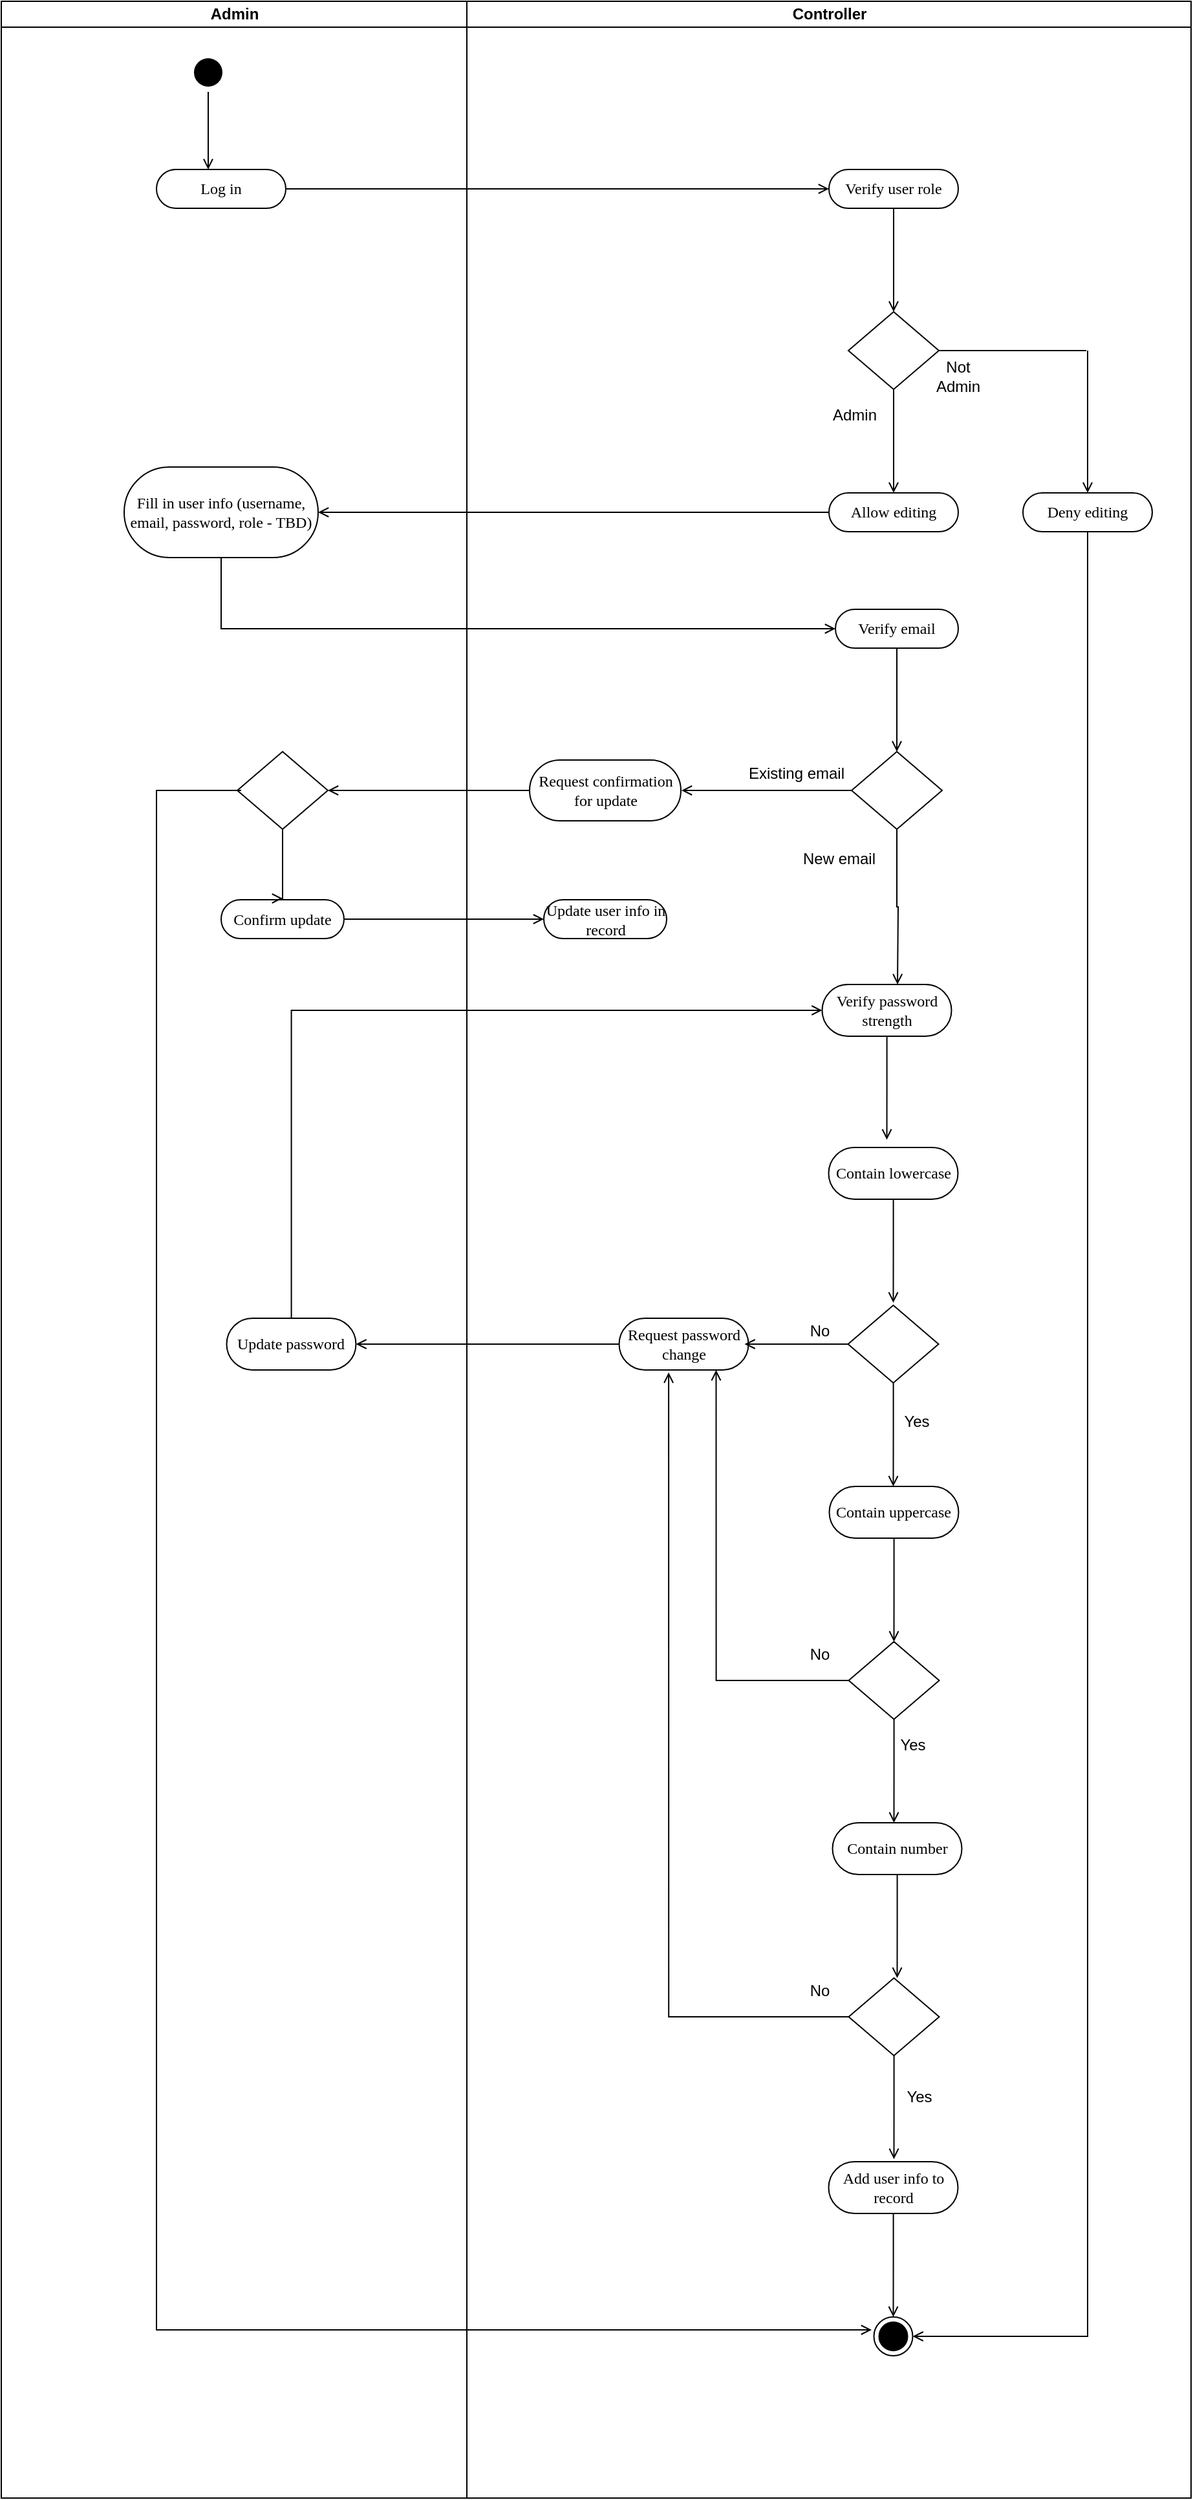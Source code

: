 <mxfile version="13.7.5" type="device"><diagram id="-Gb5QpNLT0Vc4mODxd_h" name="Page-1"><mxGraphModel dx="1038" dy="580" grid="1" gridSize="10" guides="1" tooltips="1" connect="1" arrows="1" fold="1" page="1" pageScale="1" pageWidth="850" pageHeight="1100" math="0" shadow="0"><root><mxCell id="0"/><mxCell id="1" parent="0"/><mxCell id="fuQmgK-MwJ8_AEL-iyBa-72" value="" style="swimlane;html=1;childLayout=stackLayout;startSize=0;rounded=0;shadow=0;comic=0;labelBackgroundColor=none;strokeWidth=1;fontFamily=Verdana;fontSize=12;align=center;" vertex="1" parent="1"><mxGeometry x="80" y="30" width="920" height="1930" as="geometry"/></mxCell><mxCell id="fuQmgK-MwJ8_AEL-iyBa-73" style="edgeStyle=none;rounded=0;html=1;labelBackgroundColor=none;startArrow=none;startFill=0;startSize=5;endArrow=classicThin;endFill=1;endSize=5;jettySize=auto;orthogonalLoop=1;strokeWidth=1;fontFamily=Verdana;fontSize=12" edge="1" parent="fuQmgK-MwJ8_AEL-iyBa-72"><mxGeometry relative="1" as="geometry"><mxPoint x="180" y="363.043" as="sourcePoint"/></mxGeometry></mxCell><mxCell id="fuQmgK-MwJ8_AEL-iyBa-183" value="" style="edgeStyle=orthogonalEdgeStyle;rounded=0;orthogonalLoop=1;jettySize=auto;html=1;endArrow=open;endFill=0;" edge="1" parent="fuQmgK-MwJ8_AEL-iyBa-72" source="fuQmgK-MwJ8_AEL-iyBa-181" target="fuQmgK-MwJ8_AEL-iyBa-182"><mxGeometry relative="1" as="geometry"/></mxCell><mxCell id="fuQmgK-MwJ8_AEL-iyBa-81" value="Admin" style="swimlane;html=1;startSize=20;" vertex="1" parent="fuQmgK-MwJ8_AEL-iyBa-72"><mxGeometry width="360" height="1930" as="geometry"><mxRectangle width="30" height="1880" as="alternateBounds"/></mxGeometry></mxCell><mxCell id="fuQmgK-MwJ8_AEL-iyBa-196" value="Fill in user info (username, email, password, role - TBD)" style="rounded=1;whiteSpace=wrap;html=1;shadow=0;comic=0;labelBackgroundColor=none;strokeWidth=1;fontFamily=Verdana;fontSize=12;align=center;arcSize=50;" vertex="1" parent="fuQmgK-MwJ8_AEL-iyBa-81"><mxGeometry x="95" y="360" width="150" height="70" as="geometry"/></mxCell><mxCell id="fuQmgK-MwJ8_AEL-iyBa-202" value="" style="group" vertex="1" connectable="0" parent="fuQmgK-MwJ8_AEL-iyBa-81"><mxGeometry x="120" y="130" width="100" height="30" as="geometry"/></mxCell><mxCell id="fuQmgK-MwJ8_AEL-iyBa-200" value="" style="group" vertex="1" connectable="0" parent="fuQmgK-MwJ8_AEL-iyBa-202"><mxGeometry width="100" height="30" as="geometry"/></mxCell><mxCell id="fuQmgK-MwJ8_AEL-iyBa-199" value="" style="group" vertex="1" connectable="0" parent="fuQmgK-MwJ8_AEL-iyBa-200"><mxGeometry width="100" height="30" as="geometry"/></mxCell><mxCell id="fuQmgK-MwJ8_AEL-iyBa-181" value="Log in" style="rounded=1;whiteSpace=wrap;html=1;shadow=0;comic=0;labelBackgroundColor=none;strokeWidth=1;fontFamily=Verdana;fontSize=12;align=center;arcSize=50;" vertex="1" parent="fuQmgK-MwJ8_AEL-iyBa-199"><mxGeometry width="100" height="30" as="geometry"/></mxCell><mxCell id="fuQmgK-MwJ8_AEL-iyBa-83" value="" style="ellipse;html=1;shape=startState;fillColor=#000000;strokeColor=none;" vertex="1" parent="fuQmgK-MwJ8_AEL-iyBa-81"><mxGeometry x="145" y="40" width="30" height="30" as="geometry"/></mxCell><mxCell id="fuQmgK-MwJ8_AEL-iyBa-197" value="" style="edgeStyle=orthogonalEdgeStyle;rounded=0;orthogonalLoop=1;jettySize=auto;html=1;endArrow=open;endFill=0;" edge="1" parent="fuQmgK-MwJ8_AEL-iyBa-72" source="fuQmgK-MwJ8_AEL-iyBa-190" target="fuQmgK-MwJ8_AEL-iyBa-196"><mxGeometry relative="1" as="geometry"/></mxCell><mxCell id="fuQmgK-MwJ8_AEL-iyBa-206" value="" style="edgeStyle=orthogonalEdgeStyle;rounded=0;orthogonalLoop=1;jettySize=auto;html=1;endArrow=open;endFill=0;" edge="1" parent="fuQmgK-MwJ8_AEL-iyBa-72" source="fuQmgK-MwJ8_AEL-iyBa-196" target="fuQmgK-MwJ8_AEL-iyBa-205"><mxGeometry relative="1" as="geometry"><Array as="points"><mxPoint x="170" y="485"/></Array></mxGeometry></mxCell><mxCell id="fuQmgK-MwJ8_AEL-iyBa-109" value="Controller" style="swimlane;html=1;startSize=20;" vertex="1" parent="fuQmgK-MwJ8_AEL-iyBa-72"><mxGeometry x="360" width="560" height="1930" as="geometry"/></mxCell><mxCell id="fuQmgK-MwJ8_AEL-iyBa-223" value="" style="rhombus;whiteSpace=wrap;html=1;" vertex="1" parent="fuQmgK-MwJ8_AEL-iyBa-109"><mxGeometry x="-177.5" y="580" width="70" height="60" as="geometry"/></mxCell><mxCell id="fuQmgK-MwJ8_AEL-iyBa-229" value="" style="group" vertex="1" connectable="0" parent="fuQmgK-MwJ8_AEL-iyBa-109"><mxGeometry x="-190" y="693.5" width="95" height="31" as="geometry"/></mxCell><mxCell id="fuQmgK-MwJ8_AEL-iyBa-227" value="Confirm update" style="rounded=1;whiteSpace=wrap;html=1;shadow=0;comic=0;labelBackgroundColor=none;strokeWidth=1;fontFamily=Verdana;fontSize=12;align=center;arcSize=50;" vertex="1" parent="fuQmgK-MwJ8_AEL-iyBa-229"><mxGeometry y="1" width="95" height="30" as="geometry"/></mxCell><mxCell id="fuQmgK-MwJ8_AEL-iyBa-226" value="" style="edgeStyle=orthogonalEdgeStyle;rounded=0;orthogonalLoop=1;jettySize=auto;html=1;endArrow=open;endFill=0;" edge="1" parent="fuQmgK-MwJ8_AEL-iyBa-229"><mxGeometry relative="1" as="geometry"><mxPoint x="47.5" y="-53.5" as="sourcePoint"/><mxPoint x="47.5" as="targetPoint"/><Array as="points"><mxPoint x="47.5"/><mxPoint x="46.5" y="20"/></Array></mxGeometry></mxCell><mxCell id="fuQmgK-MwJ8_AEL-iyBa-231" value="" style="edgeStyle=orthogonalEdgeStyle;rounded=0;orthogonalLoop=1;jettySize=auto;html=1;endArrow=open;endFill=0;" edge="1" parent="fuQmgK-MwJ8_AEL-iyBa-109" source="fuQmgK-MwJ8_AEL-iyBa-227" target="fuQmgK-MwJ8_AEL-iyBa-230"><mxGeometry relative="1" as="geometry"/></mxCell><mxCell id="fuQmgK-MwJ8_AEL-iyBa-222" value="" style="edgeStyle=orthogonalEdgeStyle;rounded=0;orthogonalLoop=1;jettySize=auto;html=1;endArrow=open;endFill=0;entryX=1;entryY=0.5;entryDx=0;entryDy=0;" edge="1" parent="fuQmgK-MwJ8_AEL-iyBa-109" source="fuQmgK-MwJ8_AEL-iyBa-219" target="fuQmgK-MwJ8_AEL-iyBa-223"><mxGeometry relative="1" as="geometry"><mxPoint x="-134.5" y="610" as="targetPoint"/></mxGeometry></mxCell><mxCell id="fuQmgK-MwJ8_AEL-iyBa-219" value="Request confirmation for update" style="rounded=1;whiteSpace=wrap;html=1;shadow=0;comic=0;labelBackgroundColor=none;strokeWidth=1;fontFamily=Verdana;fontSize=12;align=center;arcSize=50;" vertex="1" parent="fuQmgK-MwJ8_AEL-iyBa-109"><mxGeometry x="48.5" y="586.5" width="117" height="47" as="geometry"/></mxCell><mxCell id="fuQmgK-MwJ8_AEL-iyBa-230" value="Update user info in record" style="rounded=1;whiteSpace=wrap;html=1;shadow=0;comic=0;labelBackgroundColor=none;strokeWidth=1;fontFamily=Verdana;fontSize=12;align=center;arcSize=50;" vertex="1" parent="fuQmgK-MwJ8_AEL-iyBa-109"><mxGeometry x="59.5" y="694.5" width="95" height="30" as="geometry"/></mxCell><mxCell id="fuQmgK-MwJ8_AEL-iyBa-280" value="Existing email" style="text;html=1;strokeColor=none;fillColor=none;align=center;verticalAlign=middle;whiteSpace=wrap;rounded=0;" vertex="1" parent="fuQmgK-MwJ8_AEL-iyBa-109"><mxGeometry x="215" y="586.5" width="80" height="20" as="geometry"/></mxCell><mxCell id="fuQmgK-MwJ8_AEL-iyBa-254" value="Update password" style="rounded=1;whiteSpace=wrap;html=1;shadow=0;comic=0;labelBackgroundColor=none;strokeWidth=1;fontFamily=Verdana;fontSize=12;align=center;arcSize=50;" vertex="1" parent="fuQmgK-MwJ8_AEL-iyBa-109"><mxGeometry x="-185.75" y="1018" width="100" height="40" as="geometry"/></mxCell><mxCell id="fuQmgK-MwJ8_AEL-iyBa-255" value="" style="edgeStyle=orthogonalEdgeStyle;rounded=0;orthogonalLoop=1;jettySize=auto;html=1;endArrow=open;endFill=0;" edge="1" parent="fuQmgK-MwJ8_AEL-iyBa-109" source="fuQmgK-MwJ8_AEL-iyBa-253" target="fuQmgK-MwJ8_AEL-iyBa-254"><mxGeometry relative="1" as="geometry"/></mxCell><mxCell id="fuQmgK-MwJ8_AEL-iyBa-253" value="Request password change" style="rounded=1;whiteSpace=wrap;html=1;shadow=0;comic=0;labelBackgroundColor=none;strokeWidth=1;fontFamily=Verdana;fontSize=12;align=center;arcSize=50;" vertex="1" parent="fuQmgK-MwJ8_AEL-iyBa-109"><mxGeometry x="117.75" y="1018" width="100" height="40" as="geometry"/></mxCell><mxCell id="fuQmgK-MwJ8_AEL-iyBa-279" value="No" style="text;html=1;strokeColor=none;fillColor=none;align=center;verticalAlign=middle;whiteSpace=wrap;rounded=0;" vertex="1" parent="fuQmgK-MwJ8_AEL-iyBa-109"><mxGeometry x="252.75" y="1268" width="40" height="20" as="geometry"/></mxCell><mxCell id="fuQmgK-MwJ8_AEL-iyBa-277" value="No" style="text;html=1;strokeColor=none;fillColor=none;align=center;verticalAlign=middle;whiteSpace=wrap;rounded=0;" vertex="1" parent="fuQmgK-MwJ8_AEL-iyBa-109"><mxGeometry x="252.75" y="1528" width="40" height="20" as="geometry"/></mxCell><mxCell id="fuQmgK-MwJ8_AEL-iyBa-278" value="No" style="text;html=1;strokeColor=none;fillColor=none;align=center;verticalAlign=middle;whiteSpace=wrap;rounded=0;" vertex="1" parent="fuQmgK-MwJ8_AEL-iyBa-109"><mxGeometry x="252.75" y="1018" width="40" height="20" as="geometry"/></mxCell><mxCell id="fuQmgK-MwJ8_AEL-iyBa-268" value="" style="edgeStyle=orthogonalEdgeStyle;rounded=0;orthogonalLoop=1;jettySize=auto;html=1;endArrow=open;endFill=0;entryX=0.75;entryY=1;entryDx=0;entryDy=0;" edge="1" parent="fuQmgK-MwJ8_AEL-iyBa-109" source="fuQmgK-MwJ8_AEL-iyBa-264" target="fuQmgK-MwJ8_AEL-iyBa-253"><mxGeometry relative="1" as="geometry"><mxPoint x="215.25" y="1298" as="targetPoint"/></mxGeometry></mxCell><mxCell id="fuQmgK-MwJ8_AEL-iyBa-273" value="" style="edgeStyle=orthogonalEdgeStyle;rounded=0;orthogonalLoop=1;jettySize=auto;html=1;endArrow=open;endFill=0;entryX=0.383;entryY=1.047;entryDx=0;entryDy=0;entryPerimeter=0;" edge="1" parent="fuQmgK-MwJ8_AEL-iyBa-109" target="fuQmgK-MwJ8_AEL-iyBa-253"><mxGeometry relative="1" as="geometry"><mxPoint x="297.75" y="1558" as="sourcePoint"/><mxPoint x="217.75" y="1558" as="targetPoint"/><Array as="points"><mxPoint x="156" y="1558"/></Array></mxGeometry></mxCell><mxCell id="fuQmgK-MwJ8_AEL-iyBa-240" value="" style="edgeStyle=orthogonalEdgeStyle;rounded=0;orthogonalLoop=1;jettySize=auto;html=1;endArrow=open;endFill=0;" edge="1" parent="fuQmgK-MwJ8_AEL-iyBa-109" source="fuQmgK-MwJ8_AEL-iyBa-237"><mxGeometry relative="1" as="geometry"><mxPoint x="324.75" y="880.0" as="targetPoint"/></mxGeometry></mxCell><mxCell id="fuQmgK-MwJ8_AEL-iyBa-250" value="" style="edgeStyle=orthogonalEdgeStyle;rounded=0;orthogonalLoop=1;jettySize=auto;html=1;endArrow=open;endFill=0;" edge="1" parent="fuQmgK-MwJ8_AEL-iyBa-109" source="fuQmgK-MwJ8_AEL-iyBa-245"><mxGeometry relative="1" as="geometry"><mxPoint x="329.75" y="1006" as="targetPoint"/></mxGeometry></mxCell><mxCell id="fuQmgK-MwJ8_AEL-iyBa-252" value="" style="edgeStyle=orthogonalEdgeStyle;rounded=0;orthogonalLoop=1;jettySize=auto;html=1;endArrow=open;endFill=0;" edge="1" parent="fuQmgK-MwJ8_AEL-iyBa-109" source="fuQmgK-MwJ8_AEL-iyBa-248"><mxGeometry relative="1" as="geometry"><mxPoint x="214.75" y="1038" as="targetPoint"/></mxGeometry></mxCell><mxCell id="fuQmgK-MwJ8_AEL-iyBa-257" value="" style="edgeStyle=orthogonalEdgeStyle;rounded=0;orthogonalLoop=1;jettySize=auto;html=1;endArrow=open;endFill=0;entryX=0;entryY=0.5;entryDx=0;entryDy=0;" edge="1" parent="fuQmgK-MwJ8_AEL-iyBa-109" source="fuQmgK-MwJ8_AEL-iyBa-254" target="fuQmgK-MwJ8_AEL-iyBa-237"><mxGeometry relative="1" as="geometry"><mxPoint x="-135.75" y="938" as="targetPoint"/><Array as="points"><mxPoint x="-135.25" y="780"/></Array></mxGeometry></mxCell><mxCell id="fuQmgK-MwJ8_AEL-iyBa-261" value="" style="edgeStyle=orthogonalEdgeStyle;rounded=0;orthogonalLoop=1;jettySize=auto;html=1;endArrow=open;endFill=0;" edge="1" parent="fuQmgK-MwJ8_AEL-iyBa-109" source="fuQmgK-MwJ8_AEL-iyBa-248"><mxGeometry relative="1" as="geometry"><mxPoint x="329.75" y="1148" as="targetPoint"/></mxGeometry></mxCell><mxCell id="fuQmgK-MwJ8_AEL-iyBa-263" value="" style="edgeStyle=orthogonalEdgeStyle;rounded=0;orthogonalLoop=1;jettySize=auto;html=1;endArrow=open;endFill=0;" edge="1" parent="fuQmgK-MwJ8_AEL-iyBa-109" source="fuQmgK-MwJ8_AEL-iyBa-246"><mxGeometry relative="1" as="geometry"><mxPoint x="330.25" y="1268" as="targetPoint"/></mxGeometry></mxCell><mxCell id="fuQmgK-MwJ8_AEL-iyBa-266" value="" style="edgeStyle=orthogonalEdgeStyle;rounded=0;orthogonalLoop=1;jettySize=auto;html=1;endArrow=open;endFill=0;" edge="1" parent="fuQmgK-MwJ8_AEL-iyBa-109" source="fuQmgK-MwJ8_AEL-iyBa-264"><mxGeometry relative="1" as="geometry"><mxPoint x="330.25" y="1408" as="targetPoint"/></mxGeometry></mxCell><mxCell id="fuQmgK-MwJ8_AEL-iyBa-270" value="" style="edgeStyle=orthogonalEdgeStyle;rounded=0;orthogonalLoop=1;jettySize=auto;html=1;endArrow=open;endFill=0;" edge="1" parent="fuQmgK-MwJ8_AEL-iyBa-109" source="fuQmgK-MwJ8_AEL-iyBa-247"><mxGeometry relative="1" as="geometry"><mxPoint x="332.75" y="1528" as="targetPoint"/></mxGeometry></mxCell><mxCell id="fuQmgK-MwJ8_AEL-iyBa-281" value="New email" style="text;html=1;strokeColor=none;fillColor=none;align=center;verticalAlign=middle;whiteSpace=wrap;rounded=0;" vertex="1" parent="fuQmgK-MwJ8_AEL-iyBa-109"><mxGeometry x="247.75" y="653" width="80" height="20" as="geometry"/></mxCell><mxCell id="fuQmgK-MwJ8_AEL-iyBa-285" value="" style="ellipse;html=1;shape=endState;fillColor=#000000;" vertex="1" parent="fuQmgK-MwJ8_AEL-iyBa-109"><mxGeometry x="314.75" y="1790" width="30" height="30" as="geometry"/></mxCell><mxCell id="fuQmgK-MwJ8_AEL-iyBa-284" value="Add user info to record" style="rounded=1;whiteSpace=wrap;html=1;shadow=0;comic=0;labelBackgroundColor=none;strokeWidth=1;fontFamily=Verdana;fontSize=12;align=center;arcSize=50;" vertex="1" parent="fuQmgK-MwJ8_AEL-iyBa-109"><mxGeometry x="279.75" y="1670" width="100" height="40" as="geometry"/></mxCell><mxCell id="fuQmgK-MwJ8_AEL-iyBa-237" value="Verify password strength" style="rounded=1;whiteSpace=wrap;html=1;shadow=0;comic=0;labelBackgroundColor=none;strokeWidth=1;fontFamily=Verdana;fontSize=12;align=center;arcSize=50;" vertex="1" parent="fuQmgK-MwJ8_AEL-iyBa-109"><mxGeometry x="274.75" y="760" width="100" height="40" as="geometry"/></mxCell><mxCell id="fuQmgK-MwJ8_AEL-iyBa-271" value="" style="rhombus;whiteSpace=wrap;html=1;" vertex="1" parent="fuQmgK-MwJ8_AEL-iyBa-109"><mxGeometry x="295.25" y="1528" width="70" height="60" as="geometry"/></mxCell><mxCell id="fuQmgK-MwJ8_AEL-iyBa-274" value="Yes" style="text;html=1;strokeColor=none;fillColor=none;align=center;verticalAlign=middle;whiteSpace=wrap;rounded=0;" vertex="1" parent="fuQmgK-MwJ8_AEL-iyBa-109"><mxGeometry x="330" y="1610" width="40" height="20" as="geometry"/></mxCell><mxCell id="fuQmgK-MwJ8_AEL-iyBa-276" value="Yes" style="text;html=1;strokeColor=none;fillColor=none;align=center;verticalAlign=middle;whiteSpace=wrap;rounded=0;" vertex="1" parent="fuQmgK-MwJ8_AEL-iyBa-109"><mxGeometry x="327.75" y="1088" width="40" height="20" as="geometry"/></mxCell><mxCell id="fuQmgK-MwJ8_AEL-iyBa-275" value="Yes" style="text;html=1;strokeColor=none;fillColor=none;align=center;verticalAlign=middle;whiteSpace=wrap;rounded=0;" vertex="1" parent="fuQmgK-MwJ8_AEL-iyBa-109"><mxGeometry x="325.25" y="1338" width="40" height="20" as="geometry"/></mxCell><mxCell id="fuQmgK-MwJ8_AEL-iyBa-246" value="Contain uppercase" style="rounded=1;whiteSpace=wrap;html=1;shadow=0;comic=0;labelBackgroundColor=none;strokeWidth=1;fontFamily=Verdana;fontSize=12;align=center;arcSize=50;" vertex="1" parent="fuQmgK-MwJ8_AEL-iyBa-109"><mxGeometry x="280.25" y="1148" width="100" height="40" as="geometry"/></mxCell><mxCell id="fuQmgK-MwJ8_AEL-iyBa-245" value="Contain lowercase" style="rounded=1;whiteSpace=wrap;html=1;shadow=0;comic=0;labelBackgroundColor=none;strokeWidth=1;fontFamily=Verdana;fontSize=12;align=center;arcSize=50;" vertex="1" parent="fuQmgK-MwJ8_AEL-iyBa-109"><mxGeometry x="279.75" y="886" width="100" height="40" as="geometry"/></mxCell><mxCell id="fuQmgK-MwJ8_AEL-iyBa-248" value="" style="rhombus;whiteSpace=wrap;html=1;" vertex="1" parent="fuQmgK-MwJ8_AEL-iyBa-109"><mxGeometry x="294.75" y="1008" width="70" height="60" as="geometry"/></mxCell><mxCell id="fuQmgK-MwJ8_AEL-iyBa-264" value="" style="rhombus;whiteSpace=wrap;html=1;" vertex="1" parent="fuQmgK-MwJ8_AEL-iyBa-109"><mxGeometry x="295.25" y="1268" width="70" height="60" as="geometry"/></mxCell><mxCell id="fuQmgK-MwJ8_AEL-iyBa-247" value="Contain number" style="rounded=1;whiteSpace=wrap;html=1;shadow=0;comic=0;labelBackgroundColor=none;strokeWidth=1;fontFamily=Verdana;fontSize=12;align=center;arcSize=50;" vertex="1" parent="fuQmgK-MwJ8_AEL-iyBa-109"><mxGeometry x="282.75" y="1408" width="100" height="40" as="geometry"/></mxCell><mxCell id="fuQmgK-MwJ8_AEL-iyBa-182" value="Verify user role" style="rounded=1;whiteSpace=wrap;html=1;shadow=0;comic=0;labelBackgroundColor=none;strokeWidth=1;fontFamily=Verdana;fontSize=12;align=center;arcSize=50;" vertex="1" parent="fuQmgK-MwJ8_AEL-iyBa-109"><mxGeometry x="280" y="130" width="100" height="30" as="geometry"/></mxCell><mxCell id="fuQmgK-MwJ8_AEL-iyBa-190" value="Allow editing" style="rounded=1;whiteSpace=wrap;html=1;shadow=0;comic=0;labelBackgroundColor=none;strokeWidth=1;fontFamily=Verdana;fontSize=12;align=center;arcSize=50;" vertex="1" parent="fuQmgK-MwJ8_AEL-iyBa-109"><mxGeometry x="280" y="380" width="100" height="30" as="geometry"/></mxCell><mxCell id="fuQmgK-MwJ8_AEL-iyBa-205" value="Verify email" style="rounded=1;whiteSpace=wrap;html=1;shadow=0;comic=0;labelBackgroundColor=none;strokeWidth=1;fontFamily=Verdana;fontSize=12;align=center;arcSize=50;" vertex="1" parent="fuQmgK-MwJ8_AEL-iyBa-109"><mxGeometry x="285" y="470" width="95" height="30" as="geometry"/></mxCell><mxCell id="fuQmgK-MwJ8_AEL-iyBa-213" value="" style="rhombus;whiteSpace=wrap;html=1;" vertex="1" parent="fuQmgK-MwJ8_AEL-iyBa-109"><mxGeometry x="297.5" y="580" width="70" height="60" as="geometry"/></mxCell><mxCell id="fuQmgK-MwJ8_AEL-iyBa-191" value="Deny editing" style="rounded=1;whiteSpace=wrap;html=1;shadow=0;comic=0;labelBackgroundColor=none;strokeWidth=1;fontFamily=Verdana;fontSize=12;align=center;arcSize=50;" vertex="1" parent="fuQmgK-MwJ8_AEL-iyBa-109"><mxGeometry x="430" y="380" width="100" height="30" as="geometry"/></mxCell><mxCell id="fuQmgK-MwJ8_AEL-iyBa-192" value="Admin" style="text;html=1;strokeColor=none;fillColor=none;align=center;verticalAlign=middle;whiteSpace=wrap;rounded=0;" vertex="1" parent="fuQmgK-MwJ8_AEL-iyBa-109"><mxGeometry x="280" y="310" width="40" height="20" as="geometry"/></mxCell><mxCell id="fuQmgK-MwJ8_AEL-iyBa-187" value="" style="rhombus;whiteSpace=wrap;html=1;" vertex="1" parent="fuQmgK-MwJ8_AEL-iyBa-109"><mxGeometry x="295" y="240" width="70" height="60" as="geometry"/></mxCell><mxCell id="fuQmgK-MwJ8_AEL-iyBa-193" value="Not Admin" style="text;html=1;strokeColor=none;fillColor=none;align=center;verticalAlign=middle;whiteSpace=wrap;rounded=0;" vertex="1" parent="fuQmgK-MwJ8_AEL-iyBa-109"><mxGeometry x="360" y="280" width="40" height="20" as="geometry"/></mxCell><mxCell id="fuQmgK-MwJ8_AEL-iyBa-194" value="" style="endArrow=none;html=1;exitX=1;exitY=0.5;exitDx=0;exitDy=0;" edge="1" parent="fuQmgK-MwJ8_AEL-iyBa-109" source="fuQmgK-MwJ8_AEL-iyBa-187"><mxGeometry width="50" height="50" relative="1" as="geometry"><mxPoint x="370" y="270" as="sourcePoint"/><mxPoint x="479" y="270" as="targetPoint"/></mxGeometry></mxCell><mxCell id="fuQmgK-MwJ8_AEL-iyBa-195" value="" style="endArrow=open;html=1;entryX=0.5;entryY=0;entryDx=0;entryDy=0;endFill=0;" edge="1" parent="fuQmgK-MwJ8_AEL-iyBa-109" target="fuQmgK-MwJ8_AEL-iyBa-191"><mxGeometry width="50" height="50" relative="1" as="geometry"><mxPoint x="480" y="270" as="sourcePoint"/><mxPoint x="510" y="290" as="targetPoint"/></mxGeometry></mxCell><mxCell id="fuQmgK-MwJ8_AEL-iyBa-217" value="" style="edgeStyle=orthogonalEdgeStyle;rounded=0;orthogonalLoop=1;jettySize=auto;html=1;endArrow=open;endFill=0;entryX=1;entryY=0.5;entryDx=0;entryDy=0;" edge="1" parent="fuQmgK-MwJ8_AEL-iyBa-109" source="fuQmgK-MwJ8_AEL-iyBa-213"><mxGeometry relative="1" as="geometry"><mxPoint x="166" y="610" as="targetPoint"/></mxGeometry></mxCell><mxCell id="fuQmgK-MwJ8_AEL-iyBa-204" value="" style="edgeStyle=orthogonalEdgeStyle;rounded=0;orthogonalLoop=1;jettySize=auto;html=1;endArrow=open;endFill=0;entryX=1;entryY=0.5;entryDx=0;entryDy=0;" edge="1" parent="fuQmgK-MwJ8_AEL-iyBa-109" source="fuQmgK-MwJ8_AEL-iyBa-191" target="fuQmgK-MwJ8_AEL-iyBa-285"><mxGeometry relative="1" as="geometry"><mxPoint x="480" y="1870" as="targetPoint"/><Array as="points"><mxPoint x="480" y="1805"/></Array></mxGeometry></mxCell><mxCell id="fuQmgK-MwJ8_AEL-iyBa-180" value="" style="endArrow=open;html=1;endFill=0;" edge="1" parent="1" source="fuQmgK-MwJ8_AEL-iyBa-83"><mxGeometry width="50" height="50" relative="1" as="geometry"><mxPoint x="530" y="350" as="sourcePoint"/><mxPoint x="240" y="160" as="targetPoint"/></mxGeometry></mxCell><mxCell id="fuQmgK-MwJ8_AEL-iyBa-186" value="" style="edgeStyle=orthogonalEdgeStyle;rounded=0;orthogonalLoop=1;jettySize=auto;html=1;endArrow=open;endFill=0;" edge="1" parent="1" source="fuQmgK-MwJ8_AEL-iyBa-182"><mxGeometry relative="1" as="geometry"><mxPoint x="770" y="270" as="targetPoint"/></mxGeometry></mxCell><mxCell id="fuQmgK-MwJ8_AEL-iyBa-189" value="" style="edgeStyle=orthogonalEdgeStyle;rounded=0;orthogonalLoop=1;jettySize=auto;html=1;endArrow=open;endFill=0;" edge="1" parent="1" source="fuQmgK-MwJ8_AEL-iyBa-187"><mxGeometry relative="1" as="geometry"><mxPoint x="770" y="410" as="targetPoint"/></mxGeometry></mxCell><mxCell id="fuQmgK-MwJ8_AEL-iyBa-215" value="" style="edgeStyle=orthogonalEdgeStyle;rounded=0;orthogonalLoop=1;jettySize=auto;html=1;endArrow=open;endFill=0;" edge="1" parent="1" source="fuQmgK-MwJ8_AEL-iyBa-205"><mxGeometry relative="1" as="geometry"><mxPoint x="772.5" y="610" as="targetPoint"/></mxGeometry></mxCell><mxCell id="fuQmgK-MwJ8_AEL-iyBa-233" value="" style="edgeStyle=orthogonalEdgeStyle;rounded=0;orthogonalLoop=1;jettySize=auto;html=1;endArrow=open;endFill=0;" edge="1" parent="1"><mxGeometry relative="1" as="geometry"><mxPoint x="265.5" y="640" as="sourcePoint"/><mxPoint x="753" y="1830" as="targetPoint"/><Array as="points"><mxPoint x="200" y="640"/><mxPoint x="200" y="1830"/></Array></mxGeometry></mxCell><mxCell id="fuQmgK-MwJ8_AEL-iyBa-235" value="" style="edgeStyle=orthogonalEdgeStyle;rounded=0;orthogonalLoop=1;jettySize=auto;html=1;endArrow=open;endFill=0;" edge="1" parent="1" source="fuQmgK-MwJ8_AEL-iyBa-213"><mxGeometry relative="1" as="geometry"><mxPoint x="773" y="790" as="targetPoint"/></mxGeometry></mxCell><mxCell id="fuQmgK-MwJ8_AEL-iyBa-283" value="" style="edgeStyle=orthogonalEdgeStyle;rounded=0;orthogonalLoop=1;jettySize=auto;html=1;endArrow=open;endFill=0;" edge="1" parent="1" source="fuQmgK-MwJ8_AEL-iyBa-271"><mxGeometry relative="1" as="geometry"><mxPoint x="770.25" y="1698" as="targetPoint"/></mxGeometry></mxCell><mxCell id="fuQmgK-MwJ8_AEL-iyBa-287" value="" style="edgeStyle=orthogonalEdgeStyle;rounded=0;orthogonalLoop=1;jettySize=auto;html=1;endArrow=open;endFill=0;" edge="1" parent="1" source="fuQmgK-MwJ8_AEL-iyBa-284"><mxGeometry relative="1" as="geometry"><mxPoint x="769.75" y="1820" as="targetPoint"/></mxGeometry></mxCell></root></mxGraphModel></diagram></mxfile>